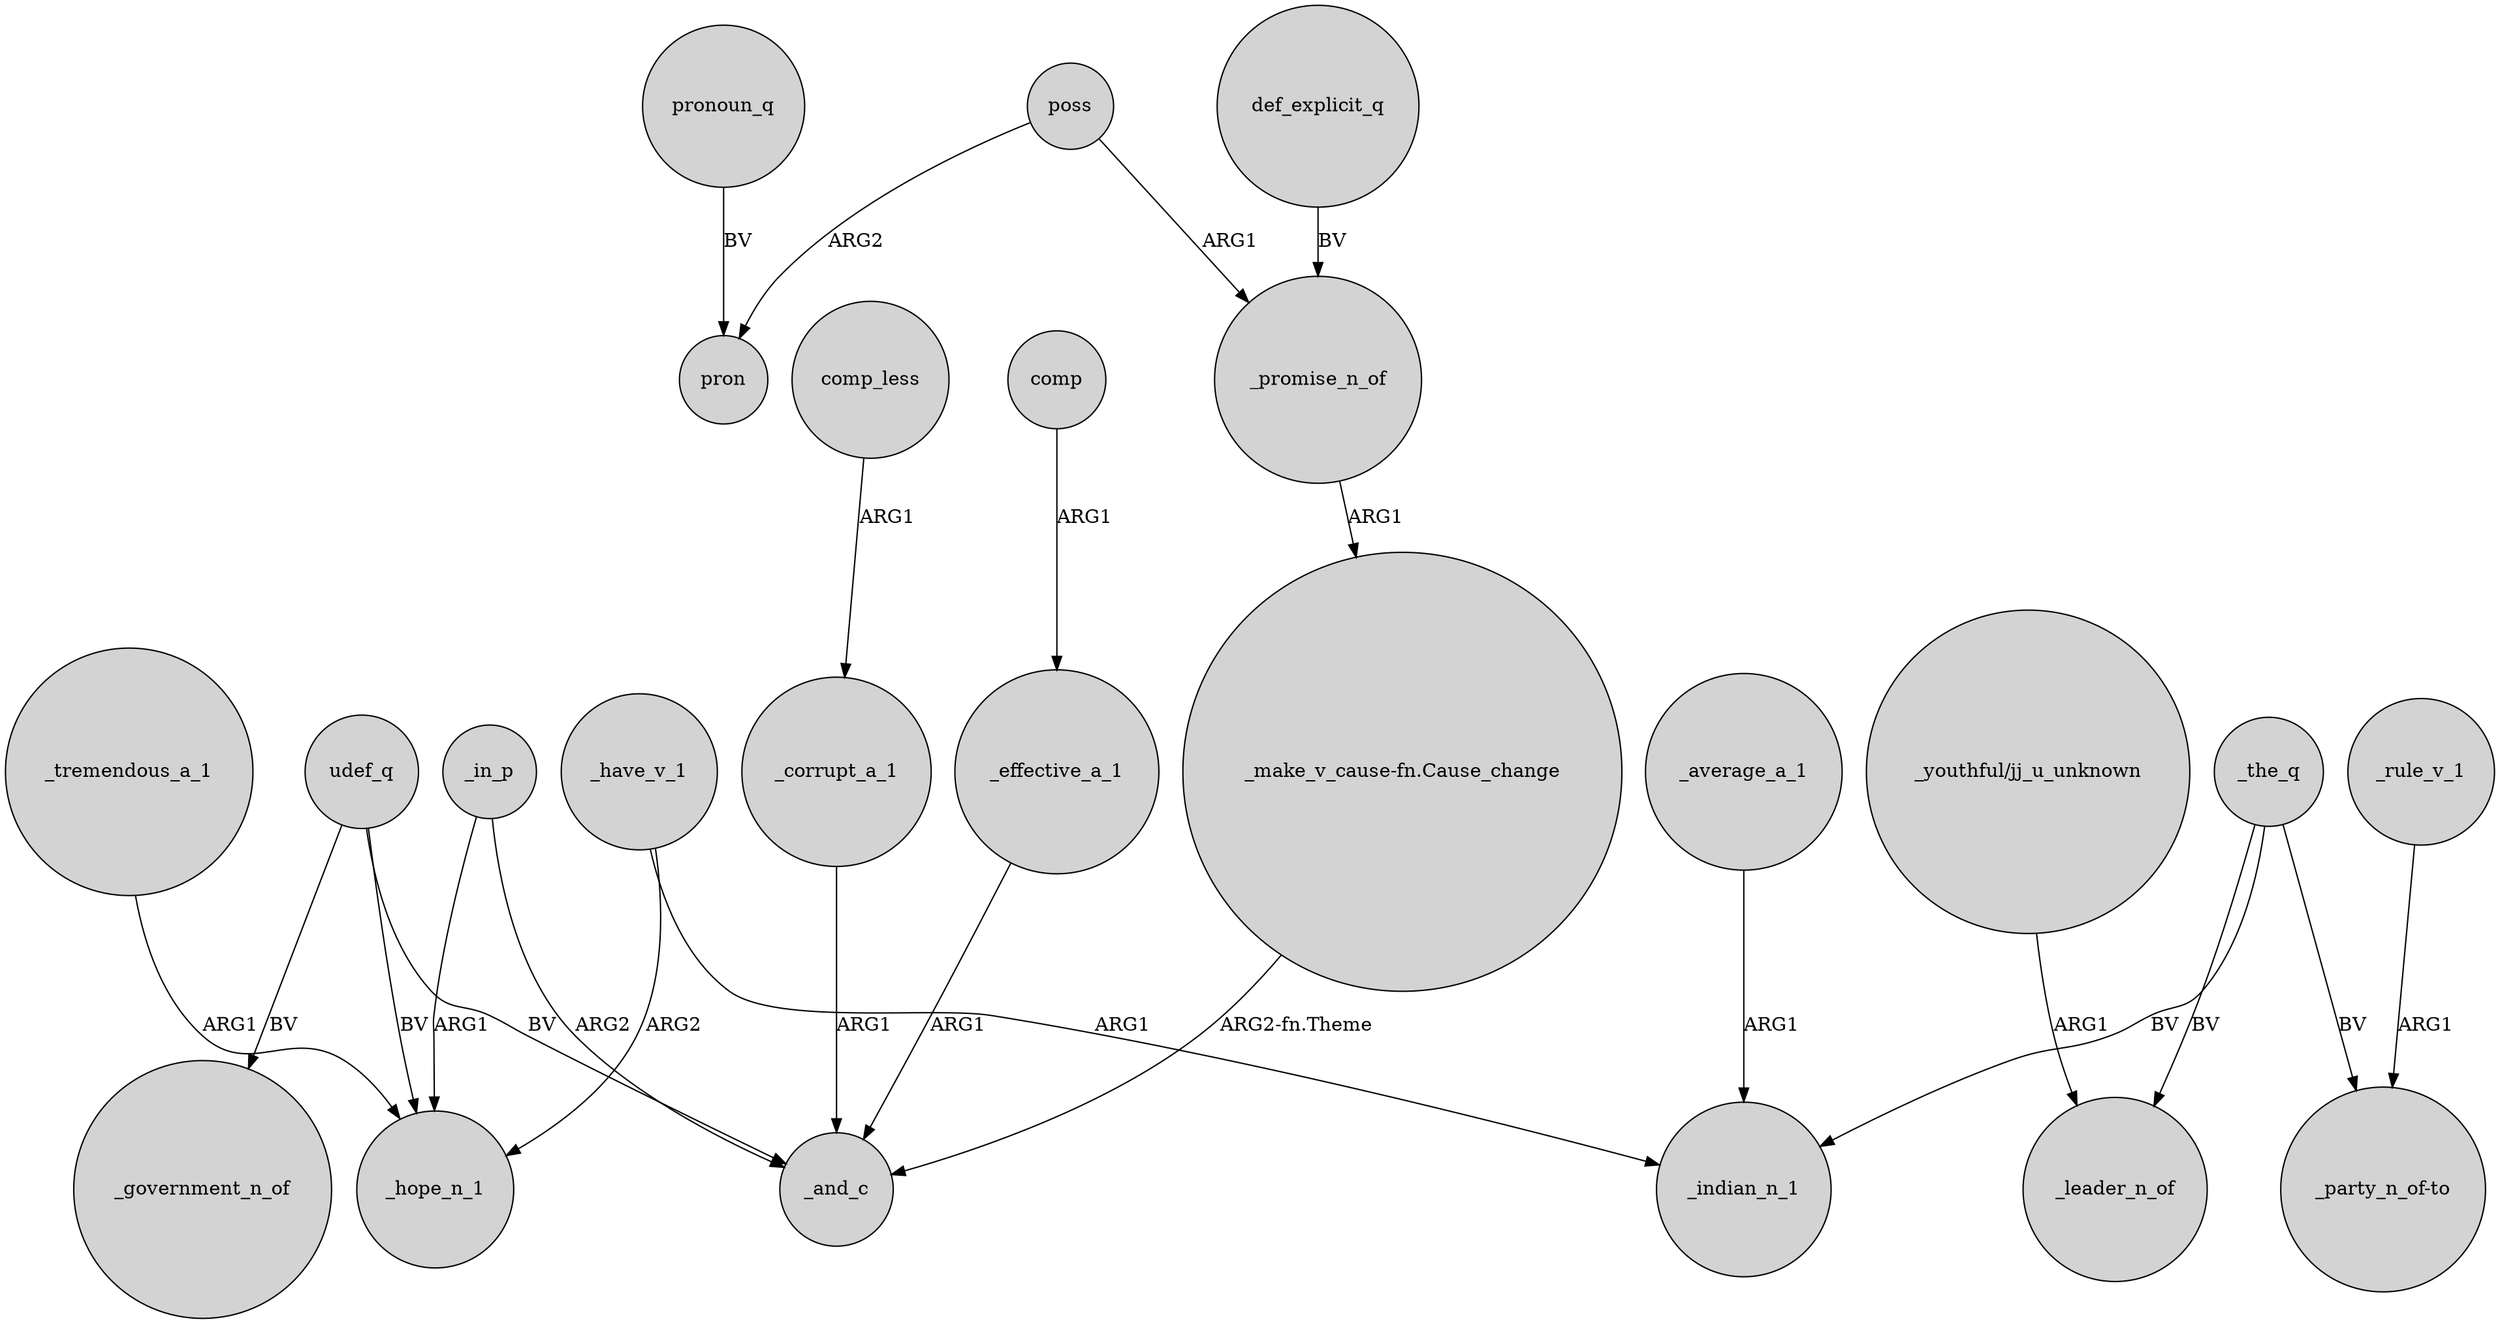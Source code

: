digraph {
	node [shape=circle style=filled]
	_have_v_1 -> _hope_n_1 [label=ARG2]
	"_make_v_cause-fn.Cause_change" -> _and_c [label="ARG2-fn.Theme"]
	poss -> pron [label=ARG2]
	_in_p -> _hope_n_1 [label=ARG1]
	"_youthful/jj_u_unknown" -> _leader_n_of [label=ARG1]
	udef_q -> _government_n_of [label=BV]
	poss -> _promise_n_of [label=ARG1]
	_average_a_1 -> _indian_n_1 [label=ARG1]
	_have_v_1 -> _indian_n_1 [label=ARG1]
	def_explicit_q -> _promise_n_of [label=BV]
	_rule_v_1 -> "_party_n_of-to" [label=ARG1]
	_promise_n_of -> "_make_v_cause-fn.Cause_change" [label=ARG1]
	pronoun_q -> pron [label=BV]
	_the_q -> _leader_n_of [label=BV]
	_corrupt_a_1 -> _and_c [label=ARG1]
	comp -> _effective_a_1 [label=ARG1]
	_tremendous_a_1 -> _hope_n_1 [label=ARG1]
	comp_less -> _corrupt_a_1 [label=ARG1]
	udef_q -> _and_c [label=BV]
	_the_q -> "_party_n_of-to" [label=BV]
	_in_p -> _and_c [label=ARG2]
	_effective_a_1 -> _and_c [label=ARG1]
	_the_q -> _indian_n_1 [label=BV]
	udef_q -> _hope_n_1 [label=BV]
}
